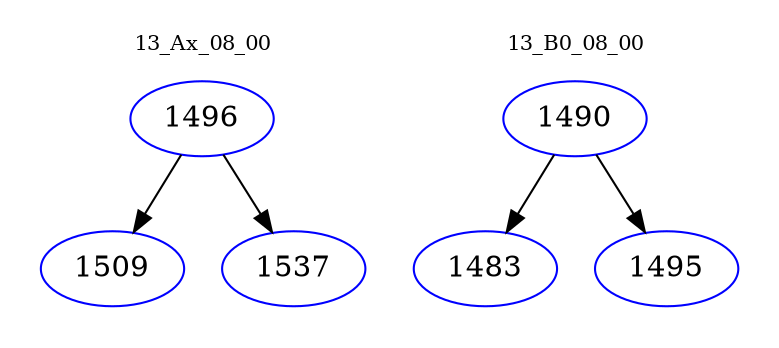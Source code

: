 digraph{
subgraph cluster_0 {
color = white
label = "13_Ax_08_00";
fontsize=10;
T0_1496 [label="1496", color="blue"]
T0_1496 -> T0_1509 [color="black"]
T0_1509 [label="1509", color="blue"]
T0_1496 -> T0_1537 [color="black"]
T0_1537 [label="1537", color="blue"]
}
subgraph cluster_1 {
color = white
label = "13_B0_08_00";
fontsize=10;
T1_1490 [label="1490", color="blue"]
T1_1490 -> T1_1483 [color="black"]
T1_1483 [label="1483", color="blue"]
T1_1490 -> T1_1495 [color="black"]
T1_1495 [label="1495", color="blue"]
}
}
